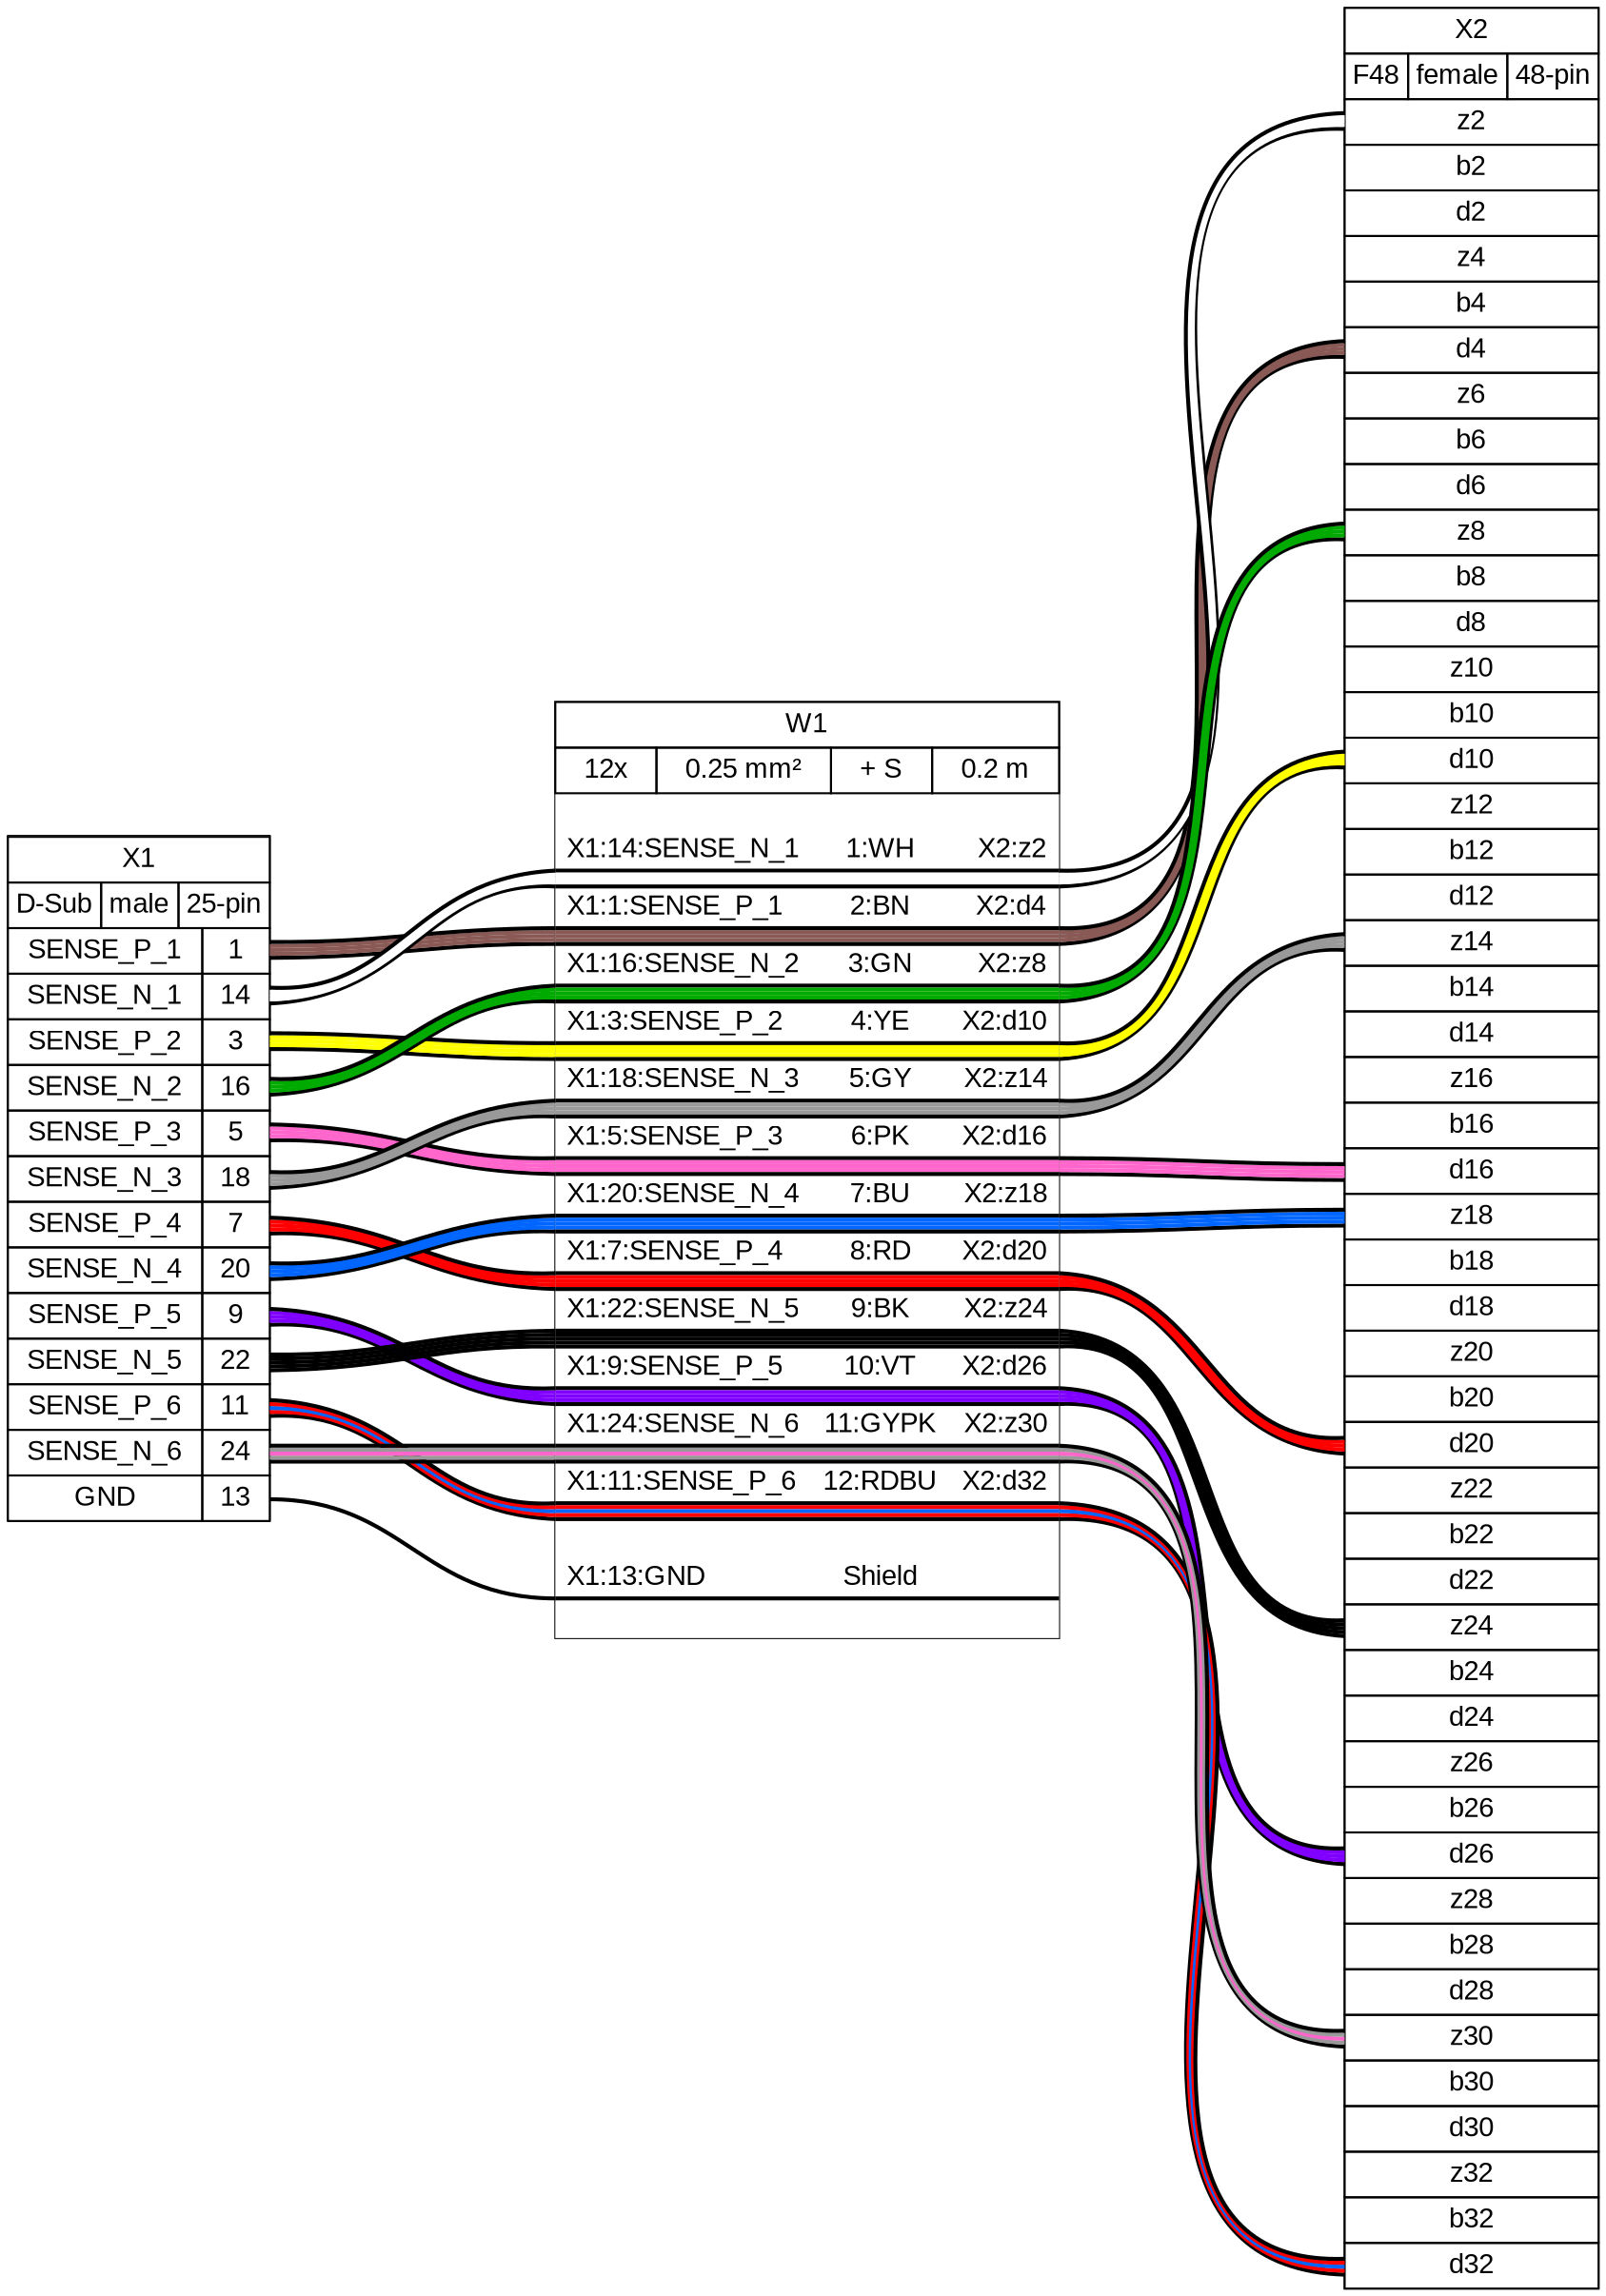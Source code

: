 graph {
// Graph generated by WireViz 0.5-dev+refactor
// https://github.com/wireviz/WireViz
	graph [bgcolor="#FFFFFF" fontname=arial nodesep=0.33 rankdir=LR ranksep=2]
	node [fillcolor="#FFFFFF" fontname=arial height=0 margin=0 shape=none style=filled width=0]
	edge [fontname=arial style=bold]
	X1 [label=<
<table border="0" cellspacing="0" cellpadding="0" bgcolor="#FFFFFF">
 <tr>
  <td>
   <table border="0" cellborder="1" cellpadding="3" cellspacing="0">
    <tr>
     <td>X1</td>
    </tr>
   </table>
  </td>
 </tr>
 <tr>
  <td>
   <table border="0" cellborder="1" cellpadding="3" cellspacing="0">
    <tr>
     <td>D-Sub</td>
     <td>male</td>
     <td>25-pin</td>
    </tr>
   </table>
  </td>
 </tr>
 <tr>
  <td>
   <table border="0" cellborder="1" cellpadding="3" cellspacing="0">
    <tr>
     <td>SENSE_P_1</td>
     <td port="p1r">1</td>
    </tr>
    <tr>
     <td>SENSE_N_1</td>
     <td port="p2r">14</td>
    </tr>
    <tr>
     <td>SENSE_P_2</td>
     <td port="p3r">3</td>
    </tr>
    <tr>
     <td>SENSE_N_2</td>
     <td port="p4r">16</td>
    </tr>
    <tr>
     <td>SENSE_P_3</td>
     <td port="p5r">5</td>
    </tr>
    <tr>
     <td>SENSE_N_3</td>
     <td port="p6r">18</td>
    </tr>
    <tr>
     <td>SENSE_P_4</td>
     <td port="p7r">7</td>
    </tr>
    <tr>
     <td>SENSE_N_4</td>
     <td port="p8r">20</td>
    </tr>
    <tr>
     <td>SENSE_P_5</td>
     <td port="p9r">9</td>
    </tr>
    <tr>
     <td>SENSE_N_5</td>
     <td port="p10r">22</td>
    </tr>
    <tr>
     <td>SENSE_P_6</td>
     <td port="p11r">11</td>
    </tr>
    <tr>
     <td>SENSE_N_6</td>
     <td port="p12r">24</td>
    </tr>
    <tr>
     <td>GND</td>
     <td port="p13r">13</td>
    </tr>
   </table>
  </td>
 </tr>
</table>
> shape=box style=filled]
	X2 [label=<
<table border="0" cellspacing="0" cellpadding="0" bgcolor="#FFFFFF">
 <tr>
  <td>
   <table border="0" cellborder="1" cellpadding="3" cellspacing="0">
    <tr>
     <td>X2</td>
    </tr>
   </table>
  </td>
 </tr>
 <tr>
  <td>
   <table border="0" cellborder="1" cellpadding="3" cellspacing="0">
    <tr>
     <td>F48</td>
     <td>female</td>
     <td>48-pin</td>
    </tr>
   </table>
  </td>
 </tr>
 <tr>
  <td>
   <table border="0" cellborder="1" cellpadding="3" cellspacing="0">
    <tr>
     <td port="p1l">z2</td>
     
    </tr>
    <tr>
     <td port="p2l">b2</td>
     
    </tr>
    <tr>
     <td port="p3l">d2</td>
     
    </tr>
    <tr>
     <td port="p4l">z4</td>
     
    </tr>
    <tr>
     <td port="p5l">b4</td>
     
    </tr>
    <tr>
     <td port="p6l">d4</td>
     
    </tr>
    <tr>
     <td port="p7l">z6</td>
     
    </tr>
    <tr>
     <td port="p8l">b6</td>
     
    </tr>
    <tr>
     <td port="p9l">d6</td>
     
    </tr>
    <tr>
     <td port="p10l">z8</td>
     
    </tr>
    <tr>
     <td port="p11l">b8</td>
     
    </tr>
    <tr>
     <td port="p12l">d8</td>
     
    </tr>
    <tr>
     <td port="p13l">z10</td>
     
    </tr>
    <tr>
     <td port="p14l">b10</td>
     
    </tr>
    <tr>
     <td port="p15l">d10</td>
     
    </tr>
    <tr>
     <td port="p16l">z12</td>
     
    </tr>
    <tr>
     <td port="p17l">b12</td>
     
    </tr>
    <tr>
     <td port="p18l">d12</td>
     
    </tr>
    <tr>
     <td port="p19l">z14</td>
     
    </tr>
    <tr>
     <td port="p20l">b14</td>
     
    </tr>
    <tr>
     <td port="p21l">d14</td>
     
    </tr>
    <tr>
     <td port="p22l">z16</td>
     
    </tr>
    <tr>
     <td port="p23l">b16</td>
     
    </tr>
    <tr>
     <td port="p24l">d16</td>
     
    </tr>
    <tr>
     <td port="p25l">z18</td>
     
    </tr>
    <tr>
     <td port="p26l">b18</td>
     
    </tr>
    <tr>
     <td port="p27l">d18</td>
     
    </tr>
    <tr>
     <td port="p28l">z20</td>
     
    </tr>
    <tr>
     <td port="p29l">b20</td>
     
    </tr>
    <tr>
     <td port="p30l">d20</td>
     
    </tr>
    <tr>
     <td port="p31l">z22</td>
     
    </tr>
    <tr>
     <td port="p32l">b22</td>
     
    </tr>
    <tr>
     <td port="p33l">d22</td>
     
    </tr>
    <tr>
     <td port="p34l">z24</td>
     
    </tr>
    <tr>
     <td port="p35l">b24</td>
     
    </tr>
    <tr>
     <td port="p36l">d24</td>
     
    </tr>
    <tr>
     <td port="p37l">z26</td>
     
    </tr>
    <tr>
     <td port="p38l">b26</td>
     
    </tr>
    <tr>
     <td port="p39l">d26</td>
     
    </tr>
    <tr>
     <td port="p40l">z28</td>
     
    </tr>
    <tr>
     <td port="p41l">b28</td>
     
    </tr>
    <tr>
     <td port="p42l">d28</td>
     
    </tr>
    <tr>
     <td port="p43l">z30</td>
     
    </tr>
    <tr>
     <td port="p44l">b30</td>
     
    </tr>
    <tr>
     <td port="p45l">d30</td>
     
    </tr>
    <tr>
     <td port="p46l">z32</td>
     
    </tr>
    <tr>
     <td port="p47l">b32</td>
     
    </tr>
    <tr>
     <td port="p48l">d32</td>
     
    </tr>
   </table>
  </td>
 </tr>
</table>
> shape=box style=filled]
	W1 [label=<
<table border="0" cellspacing="0" cellpadding="0" bgcolor="#FFFFFF">
 <tr>
  <td>
   <table border="0" cellborder="1" cellpadding="3" cellspacing="0">
    <tr>
     <td>W1</td>
    </tr>
   </table>
  </td>
 </tr>
 <tr>
  <td>
   <table border="0" cellborder="1" cellpadding="3" cellspacing="0">
    <tr>
     <td>12x</td>
     <td>0.25 mm²</td>
     <td>+ S</td>
     <td>0.2 m</td>
    </tr>
   </table>
  </td>
 </tr>
 <tr>
  <td>
   <table border="0" cellborder="0" cellspacing="0">
    <tr>
     <td>&nbsp;</td>
    </tr>
    <tr>
     <td align="left"> X1:14:SENSE_N_1</td>
     <td> </td>
     <td>1:WH</td>
     <td> </td>
     <td align="right">X2:z2 </td>
    </tr>
    <tr>
     <td border="0" cellspacing="0" cellpadding="0" colspan="5" height="10" port="w1">
      <table border="0" cellborder="0" cellspacing="0">
       <tr>
        <td bgcolor="#000000" border="0" cellpadding="0" colspan="5" height="2"></td>
       </tr>
       <tr>
        <td bgcolor="#FFFFFF" border="0" cellpadding="0" colspan="5" height="2"></td>
       </tr>
       <tr>
        <td bgcolor="#FFFFFF" border="0" cellpadding="0" colspan="5" height="2"></td>
       </tr>
       <tr>
        <td bgcolor="#FFFFFF" border="0" cellpadding="0" colspan="5" height="2"></td>
       </tr>
       <tr>
        <td bgcolor="#000000" border="0" cellpadding="0" colspan="5" height="2"></td>
       </tr>
      </table>
     </td>
    </tr>
    <tr>
     <td align="left"> X1:1:SENSE_P_1</td>
     <td> </td>
     <td>2:BN</td>
     <td> </td>
     <td align="right">X2:d4 </td>
    </tr>
    <tr>
     <td border="0" cellspacing="0" cellpadding="0" colspan="5" height="10" port="w2">
      <table border="0" cellborder="0" cellspacing="0">
       <tr>
        <td bgcolor="#000000" border="0" cellpadding="0" colspan="5" height="2"></td>
       </tr>
       <tr>
        <td bgcolor="#895956" border="0" cellpadding="0" colspan="5" height="2"></td>
       </tr>
       <tr>
        <td bgcolor="#895956" border="0" cellpadding="0" colspan="5" height="2"></td>
       </tr>
       <tr>
        <td bgcolor="#895956" border="0" cellpadding="0" colspan="5" height="2"></td>
       </tr>
       <tr>
        <td bgcolor="#000000" border="0" cellpadding="0" colspan="5" height="2"></td>
       </tr>
      </table>
     </td>
    </tr>
    <tr>
     <td align="left"> X1:16:SENSE_N_2</td>
     <td> </td>
     <td>3:GN</td>
     <td> </td>
     <td align="right">X2:z8 </td>
    </tr>
    <tr>
     <td border="0" cellspacing="0" cellpadding="0" colspan="5" height="10" port="w3">
      <table border="0" cellborder="0" cellspacing="0">
       <tr>
        <td bgcolor="#000000" border="0" cellpadding="0" colspan="5" height="2"></td>
       </tr>
       <tr>
        <td bgcolor="#00AA00" border="0" cellpadding="0" colspan="5" height="2"></td>
       </tr>
       <tr>
        <td bgcolor="#00AA00" border="0" cellpadding="0" colspan="5" height="2"></td>
       </tr>
       <tr>
        <td bgcolor="#00AA00" border="0" cellpadding="0" colspan="5" height="2"></td>
       </tr>
       <tr>
        <td bgcolor="#000000" border="0" cellpadding="0" colspan="5" height="2"></td>
       </tr>
      </table>
     </td>
    </tr>
    <tr>
     <td align="left"> X1:3:SENSE_P_2</td>
     <td> </td>
     <td>4:YE</td>
     <td> </td>
     <td align="right">X2:d10 </td>
    </tr>
    <tr>
     <td border="0" cellspacing="0" cellpadding="0" colspan="5" height="10" port="w4">
      <table border="0" cellborder="0" cellspacing="0">
       <tr>
        <td bgcolor="#000000" border="0" cellpadding="0" colspan="5" height="2"></td>
       </tr>
       <tr>
        <td bgcolor="#FFFF00" border="0" cellpadding="0" colspan="5" height="2"></td>
       </tr>
       <tr>
        <td bgcolor="#FFFF00" border="0" cellpadding="0" colspan="5" height="2"></td>
       </tr>
       <tr>
        <td bgcolor="#FFFF00" border="0" cellpadding="0" colspan="5" height="2"></td>
       </tr>
       <tr>
        <td bgcolor="#000000" border="0" cellpadding="0" colspan="5" height="2"></td>
       </tr>
      </table>
     </td>
    </tr>
    <tr>
     <td align="left"> X1:18:SENSE_N_3</td>
     <td> </td>
     <td>5:GY</td>
     <td> </td>
     <td align="right">X2:z14 </td>
    </tr>
    <tr>
     <td border="0" cellspacing="0" cellpadding="0" colspan="5" height="10" port="w5">
      <table border="0" cellborder="0" cellspacing="0">
       <tr>
        <td bgcolor="#000000" border="0" cellpadding="0" colspan="5" height="2"></td>
       </tr>
       <tr>
        <td bgcolor="#999999" border="0" cellpadding="0" colspan="5" height="2"></td>
       </tr>
       <tr>
        <td bgcolor="#999999" border="0" cellpadding="0" colspan="5" height="2"></td>
       </tr>
       <tr>
        <td bgcolor="#999999" border="0" cellpadding="0" colspan="5" height="2"></td>
       </tr>
       <tr>
        <td bgcolor="#000000" border="0" cellpadding="0" colspan="5" height="2"></td>
       </tr>
      </table>
     </td>
    </tr>
    <tr>
     <td align="left"> X1:5:SENSE_P_3</td>
     <td> </td>
     <td>6:PK</td>
     <td> </td>
     <td align="right">X2:d16 </td>
    </tr>
    <tr>
     <td border="0" cellspacing="0" cellpadding="0" colspan="5" height="10" port="w6">
      <table border="0" cellborder="0" cellspacing="0">
       <tr>
        <td bgcolor="#000000" border="0" cellpadding="0" colspan="5" height="2"></td>
       </tr>
       <tr>
        <td bgcolor="#FF66CC" border="0" cellpadding="0" colspan="5" height="2"></td>
       </tr>
       <tr>
        <td bgcolor="#FF66CC" border="0" cellpadding="0" colspan="5" height="2"></td>
       </tr>
       <tr>
        <td bgcolor="#FF66CC" border="0" cellpadding="0" colspan="5" height="2"></td>
       </tr>
       <tr>
        <td bgcolor="#000000" border="0" cellpadding="0" colspan="5" height="2"></td>
       </tr>
      </table>
     </td>
    </tr>
    <tr>
     <td align="left"> X1:20:SENSE_N_4</td>
     <td> </td>
     <td>7:BU</td>
     <td> </td>
     <td align="right">X2:z18 </td>
    </tr>
    <tr>
     <td border="0" cellspacing="0" cellpadding="0" colspan="5" height="10" port="w7">
      <table border="0" cellborder="0" cellspacing="0">
       <tr>
        <td bgcolor="#000000" border="0" cellpadding="0" colspan="5" height="2"></td>
       </tr>
       <tr>
        <td bgcolor="#0066FF" border="0" cellpadding="0" colspan="5" height="2"></td>
       </tr>
       <tr>
        <td bgcolor="#0066FF" border="0" cellpadding="0" colspan="5" height="2"></td>
       </tr>
       <tr>
        <td bgcolor="#0066FF" border="0" cellpadding="0" colspan="5" height="2"></td>
       </tr>
       <tr>
        <td bgcolor="#000000" border="0" cellpadding="0" colspan="5" height="2"></td>
       </tr>
      </table>
     </td>
    </tr>
    <tr>
     <td align="left"> X1:7:SENSE_P_4</td>
     <td> </td>
     <td>8:RD</td>
     <td> </td>
     <td align="right">X2:d20 </td>
    </tr>
    <tr>
     <td border="0" cellspacing="0" cellpadding="0" colspan="5" height="10" port="w8">
      <table border="0" cellborder="0" cellspacing="0">
       <tr>
        <td bgcolor="#000000" border="0" cellpadding="0" colspan="5" height="2"></td>
       </tr>
       <tr>
        <td bgcolor="#FF0000" border="0" cellpadding="0" colspan="5" height="2"></td>
       </tr>
       <tr>
        <td bgcolor="#FF0000" border="0" cellpadding="0" colspan="5" height="2"></td>
       </tr>
       <tr>
        <td bgcolor="#FF0000" border="0" cellpadding="0" colspan="5" height="2"></td>
       </tr>
       <tr>
        <td bgcolor="#000000" border="0" cellpadding="0" colspan="5" height="2"></td>
       </tr>
      </table>
     </td>
    </tr>
    <tr>
     <td align="left"> X1:22:SENSE_N_5</td>
     <td> </td>
     <td>9:BK</td>
     <td> </td>
     <td align="right">X2:z24 </td>
    </tr>
    <tr>
     <td border="0" cellspacing="0" cellpadding="0" colspan="5" height="10" port="w9">
      <table border="0" cellborder="0" cellspacing="0">
       <tr>
        <td bgcolor="#000000" border="0" cellpadding="0" colspan="5" height="2"></td>
       </tr>
       <tr>
        <td bgcolor="#000000" border="0" cellpadding="0" colspan="5" height="2"></td>
       </tr>
       <tr>
        <td bgcolor="#000000" border="0" cellpadding="0" colspan="5" height="2"></td>
       </tr>
       <tr>
        <td bgcolor="#000000" border="0" cellpadding="0" colspan="5" height="2"></td>
       </tr>
       <tr>
        <td bgcolor="#000000" border="0" cellpadding="0" colspan="5" height="2"></td>
       </tr>
      </table>
     </td>
    </tr>
    <tr>
     <td align="left"> X1:9:SENSE_P_5</td>
     <td> </td>
     <td>10:VT</td>
     <td> </td>
     <td align="right">X2:d26 </td>
    </tr>
    <tr>
     <td border="0" cellspacing="0" cellpadding="0" colspan="5" height="10" port="w10">
      <table border="0" cellborder="0" cellspacing="0">
       <tr>
        <td bgcolor="#000000" border="0" cellpadding="0" colspan="5" height="2"></td>
       </tr>
       <tr>
        <td bgcolor="#8000FF" border="0" cellpadding="0" colspan="5" height="2"></td>
       </tr>
       <tr>
        <td bgcolor="#8000FF" border="0" cellpadding="0" colspan="5" height="2"></td>
       </tr>
       <tr>
        <td bgcolor="#8000FF" border="0" cellpadding="0" colspan="5" height="2"></td>
       </tr>
       <tr>
        <td bgcolor="#000000" border="0" cellpadding="0" colspan="5" height="2"></td>
       </tr>
      </table>
     </td>
    </tr>
    <tr>
     <td align="left"> X1:24:SENSE_N_6</td>
     <td> </td>
     <td>11:GYPK</td>
     <td> </td>
     <td align="right">X2:z30 </td>
    </tr>
    <tr>
     <td border="0" cellspacing="0" cellpadding="0" colspan="5" height="10" port="w11">
      <table border="0" cellborder="0" cellspacing="0">
       <tr>
        <td bgcolor="#000000" border="0" cellpadding="0" colspan="5" height="2"></td>
       </tr>
       <tr>
        <td bgcolor="#999999" border="0" cellpadding="0" colspan="5" height="2"></td>
       </tr>
       <tr>
        <td bgcolor="#FF66CC" border="0" cellpadding="0" colspan="5" height="2"></td>
       </tr>
       <tr>
        <td bgcolor="#999999" border="0" cellpadding="0" colspan="5" height="2"></td>
       </tr>
       <tr>
        <td bgcolor="#000000" border="0" cellpadding="0" colspan="5" height="2"></td>
       </tr>
      </table>
     </td>
    </tr>
    <tr>
     <td align="left"> X1:11:SENSE_P_6</td>
     <td> </td>
     <td>12:RDBU</td>
     <td> </td>
     <td align="right">X2:d32 </td>
    </tr>
    <tr>
     <td border="0" cellspacing="0" cellpadding="0" colspan="5" height="10" port="w12">
      <table border="0" cellborder="0" cellspacing="0">
       <tr>
        <td bgcolor="#000000" border="0" cellpadding="0" colspan="5" height="2"></td>
       </tr>
       <tr>
        <td bgcolor="#FF0000" border="0" cellpadding="0" colspan="5" height="2"></td>
       </tr>
       <tr>
        <td bgcolor="#0066FF" border="0" cellpadding="0" colspan="5" height="2"></td>
       </tr>
       <tr>
        <td bgcolor="#FF0000" border="0" cellpadding="0" colspan="5" height="2"></td>
       </tr>
       <tr>
        <td bgcolor="#000000" border="0" cellpadding="0" colspan="5" height="2"></td>
       </tr>
      </table>
     </td>
    </tr>
    <tr>
     <td>&nbsp;</td>
    </tr>
    <tr>
     <td align="left"> X1:13:GND</td>
     <td> </td>
     <td>Shield</td>
     <td> </td>
     <td align="right"> </td>
    </tr>
    <tr>
     <td border="0" cellspacing="0" cellpadding="0" colspan="5" height="2" port="w13">
      <table border="0" cellborder="0" cellspacing="0">
       <tr>
        <td bgcolor="#000000" border="0" cellpadding="0" colspan="5" height="2"></td>
       </tr>
      </table>
     </td>
    </tr>
    <tr>
     <td>&nbsp;</td>
    </tr>
   </table>
  </td>
 </tr>
</table>
> shape=box style=filled]
	edge [color="#000000:#895956:#895956:#895956:#000000"]
	X1:p1r:e -- W1:w2:w
	W1:w2:e -- X2:p6l:w
	edge [color="#000000:#FFFFFF:#FFFFFF:#FFFFFF:#000000"]
	X1:p2r:e -- W1:w1:w
	W1:w1:e -- X2:p1l:w
	edge [color="#000000:#FFFF00:#FFFF00:#FFFF00:#000000"]
	X1:p3r:e -- W1:w4:w
	W1:w4:e -- X2:p15l:w
	edge [color="#000000:#00AA00:#00AA00:#00AA00:#000000"]
	X1:p4r:e -- W1:w3:w
	W1:w3:e -- X2:p10l:w
	edge [color="#000000:#FF66CC:#FF66CC:#FF66CC:#000000"]
	X1:p5r:e -- W1:w6:w
	W1:w6:e -- X2:p24l:w
	edge [color="#000000:#999999:#999999:#999999:#000000"]
	X1:p6r:e -- W1:w5:w
	W1:w5:e -- X2:p19l:w
	edge [color="#000000:#FF0000:#FF0000:#FF0000:#000000"]
	X1:p7r:e -- W1:w8:w
	W1:w8:e -- X2:p30l:w
	edge [color="#000000:#0066FF:#0066FF:#0066FF:#000000"]
	X1:p8r:e -- W1:w7:w
	W1:w7:e -- X2:p25l:w
	edge [color="#000000:#8000FF:#8000FF:#8000FF:#000000"]
	X1:p9r:e -- W1:w10:w
	W1:w10:e -- X2:p39l:w
	edge [color="#000000:#000000:#000000:#000000:#000000"]
	X1:p10r:e -- W1:w9:w
	W1:w9:e -- X2:p34l:w
	edge [color="#000000:#FF0000:#0066FF:#FF0000:#000000"]
	X1:p11r:e -- W1:w12:w
	W1:w12:e -- X2:p48l:w
	edge [color="#000000:#999999:#FF66CC:#999999:#000000"]
	X1:p12r:e -- W1:w11:w
	W1:w11:e -- X2:p43l:w
	edge [color="#000000"]
	X1:p13r:e -- W1:w13:w
}
